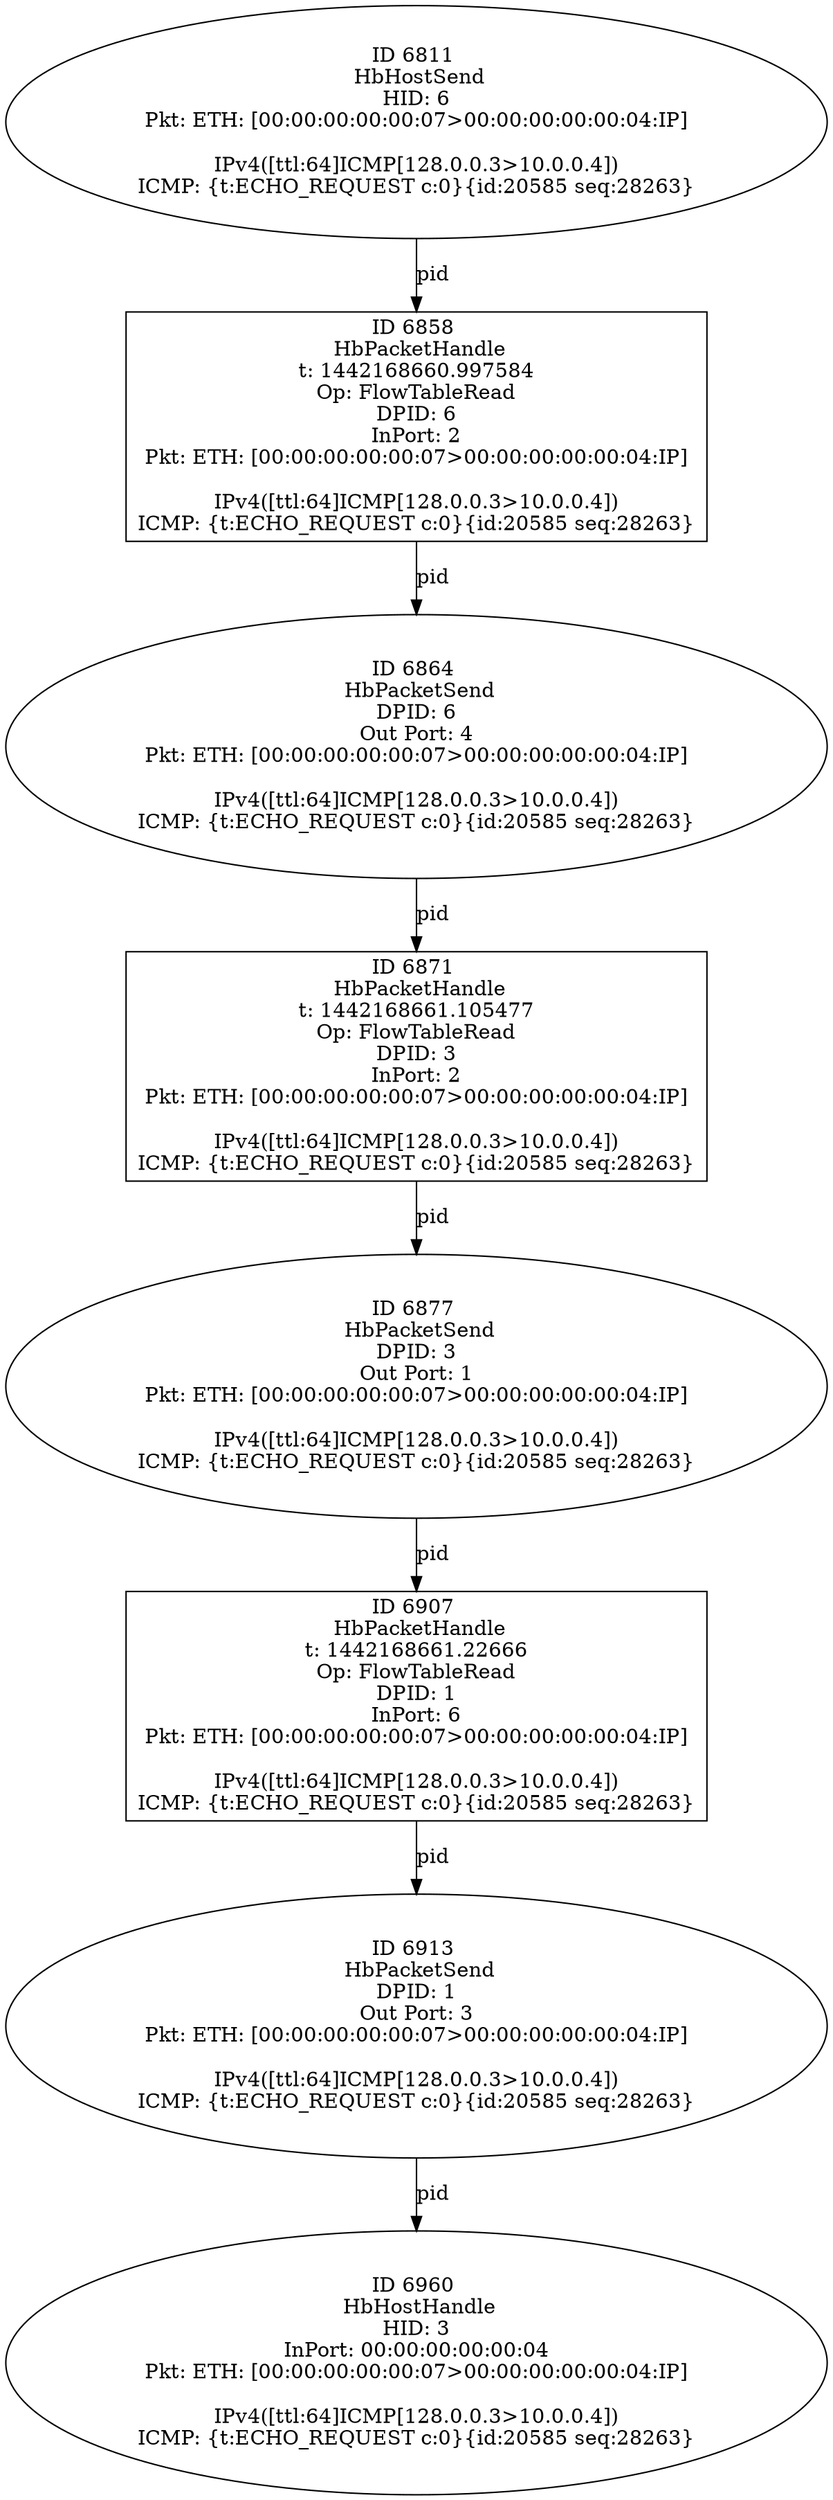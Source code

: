 strict digraph G {
6913 [shape=oval, event=<hb_events.HbPacketSend object at 0x10ba63e90>, label="ID 6913 
 HbPacketSend
DPID: 1
Out Port: 3
Pkt: ETH: [00:00:00:00:00:07>00:00:00:00:00:04:IP]

IPv4([ttl:64]ICMP[128.0.0.3>10.0.0.4])
ICMP: {t:ECHO_REQUEST c:0}{id:20585 seq:28263}"];
6960 [shape=oval, event=<hb_events.HbHostHandle object at 0x10ba8ead0>, label="ID 6960 
 HbHostHandle
HID: 3
InPort: 00:00:00:00:00:04
Pkt: ETH: [00:00:00:00:00:07>00:00:00:00:00:04:IP]

IPv4([ttl:64]ICMP[128.0.0.3>10.0.0.4])
ICMP: {t:ECHO_REQUEST c:0}{id:20585 seq:28263}"];
6858 [shape=box, event=<hb_events.HbPacketHandle object at 0x10ba3af50>, label="ID 6858 
 HbPacketHandle
t: 1442168660.997584
Op: FlowTableRead
DPID: 6
InPort: 2
Pkt: ETH: [00:00:00:00:00:07>00:00:00:00:00:04:IP]

IPv4([ttl:64]ICMP[128.0.0.3>10.0.0.4])
ICMP: {t:ECHO_REQUEST c:0}{id:20585 seq:28263}"];
6864 [shape=oval, event=<hb_events.HbPacketSend object at 0x10ba34650>, label="ID 6864 
 HbPacketSend
DPID: 6
Out Port: 4
Pkt: ETH: [00:00:00:00:00:07>00:00:00:00:00:04:IP]

IPv4([ttl:64]ICMP[128.0.0.3>10.0.0.4])
ICMP: {t:ECHO_REQUEST c:0}{id:20585 seq:28263}"];
6907 [shape=box, event=<hb_events.HbPacketHandle object at 0x10ba5b650>, label="ID 6907 
 HbPacketHandle
t: 1442168661.22666
Op: FlowTableRead
DPID: 1
InPort: 6
Pkt: ETH: [00:00:00:00:00:07>00:00:00:00:00:04:IP]

IPv4([ttl:64]ICMP[128.0.0.3>10.0.0.4])
ICMP: {t:ECHO_REQUEST c:0}{id:20585 seq:28263}"];
6871 [shape=box, event=<hb_events.HbPacketHandle object at 0x10ba411d0>, label="ID 6871 
 HbPacketHandle
t: 1442168661.105477
Op: FlowTableRead
DPID: 3
InPort: 2
Pkt: ETH: [00:00:00:00:00:07>00:00:00:00:00:04:IP]

IPv4([ttl:64]ICMP[128.0.0.3>10.0.0.4])
ICMP: {t:ECHO_REQUEST c:0}{id:20585 seq:28263}"];
6811 [shape=oval, event=<hb_events.HbHostSend object at 0x10ba0c8d0>, label="ID 6811 
 HbHostSend
HID: 6
Pkt: ETH: [00:00:00:00:00:07>00:00:00:00:00:04:IP]

IPv4([ttl:64]ICMP[128.0.0.3>10.0.0.4])
ICMP: {t:ECHO_REQUEST c:0}{id:20585 seq:28263}"];
6877 [shape=oval, event=<hb_events.HbPacketSend object at 0x10ba48590>, label="ID 6877 
 HbPacketSend
DPID: 3
Out Port: 1
Pkt: ETH: [00:00:00:00:00:07>00:00:00:00:00:04:IP]

IPv4([ttl:64]ICMP[128.0.0.3>10.0.0.4])
ICMP: {t:ECHO_REQUEST c:0}{id:20585 seq:28263}"];
6913 -> 6960  [rel=pid, label=pid];
6811 -> 6858  [rel=pid, label=pid];
6858 -> 6864  [rel=pid, label=pid];
6871 -> 6877  [rel=pid, label=pid];
6907 -> 6913  [rel=pid, label=pid];
6864 -> 6871  [rel=pid, label=pid];
6877 -> 6907  [rel=pid, label=pid];
}
